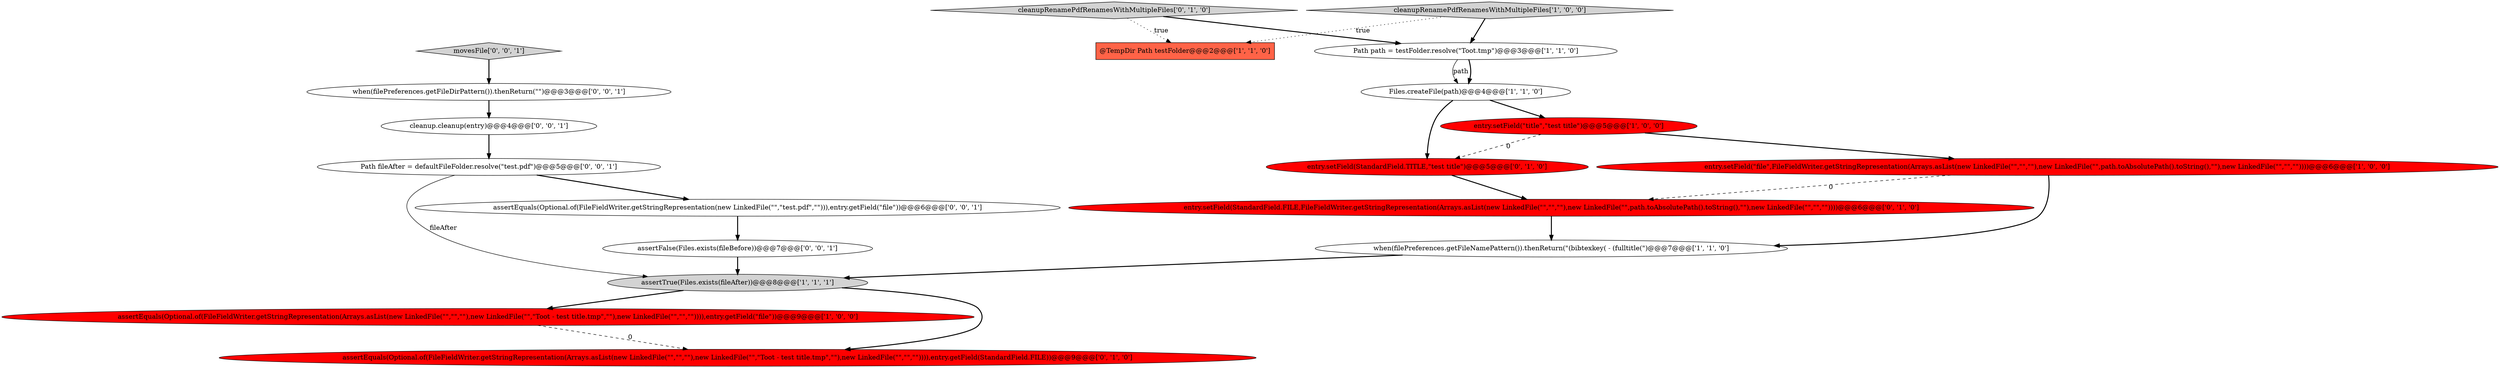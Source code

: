 digraph {
17 [style = filled, label = "assertEquals(Optional.of(FileFieldWriter.getStringRepresentation(new LinkedFile(\"\",\"test.pdf\",\"\"))),entry.getField(\"file\"))@@@6@@@['0', '0', '1']", fillcolor = white, shape = ellipse image = "AAA0AAABBB3BBB"];
10 [style = filled, label = "entry.setField(StandardField.TITLE,\"test title\")@@@5@@@['0', '1', '0']", fillcolor = red, shape = ellipse image = "AAA1AAABBB2BBB"];
12 [style = filled, label = "assertEquals(Optional.of(FileFieldWriter.getStringRepresentation(Arrays.asList(new LinkedFile(\"\",\"\",\"\"),new LinkedFile(\"\",\"Toot - test title.tmp\",\"\"),new LinkedFile(\"\",\"\",\"\")))),entry.getField(StandardField.FILE))@@@9@@@['0', '1', '0']", fillcolor = red, shape = ellipse image = "AAA1AAABBB2BBB"];
0 [style = filled, label = "Path path = testFolder.resolve(\"Toot.tmp\")@@@3@@@['1', '1', '0']", fillcolor = white, shape = ellipse image = "AAA0AAABBB1BBB"];
4 [style = filled, label = "entry.setField(\"title\",\"test title\")@@@5@@@['1', '0', '0']", fillcolor = red, shape = ellipse image = "AAA1AAABBB1BBB"];
5 [style = filled, label = "entry.setField(\"file\",FileFieldWriter.getStringRepresentation(Arrays.asList(new LinkedFile(\"\",\"\",\"\"),new LinkedFile(\"\",path.toAbsolutePath().toString(),\"\"),new LinkedFile(\"\",\"\",\"\"))))@@@6@@@['1', '0', '0']", fillcolor = red, shape = ellipse image = "AAA1AAABBB1BBB"];
11 [style = filled, label = "entry.setField(StandardField.FILE,FileFieldWriter.getStringRepresentation(Arrays.asList(new LinkedFile(\"\",\"\",\"\"),new LinkedFile(\"\",path.toAbsolutePath().toString(),\"\"),new LinkedFile(\"\",\"\",\"\"))))@@@6@@@['0', '1', '0']", fillcolor = red, shape = ellipse image = "AAA1AAABBB2BBB"];
6 [style = filled, label = "@TempDir Path testFolder@@@2@@@['1', '1', '0']", fillcolor = tomato, shape = box image = "AAA0AAABBB1BBB"];
16 [style = filled, label = "when(filePreferences.getFileDirPattern()).thenReturn(\"\")@@@3@@@['0', '0', '1']", fillcolor = white, shape = ellipse image = "AAA0AAABBB3BBB"];
3 [style = filled, label = "assertEquals(Optional.of(FileFieldWriter.getStringRepresentation(Arrays.asList(new LinkedFile(\"\",\"\",\"\"),new LinkedFile(\"\",\"Toot - test title.tmp\",\"\"),new LinkedFile(\"\",\"\",\"\")))),entry.getField(\"file\"))@@@9@@@['1', '0', '0']", fillcolor = red, shape = ellipse image = "AAA1AAABBB1BBB"];
13 [style = filled, label = "assertFalse(Files.exists(fileBefore))@@@7@@@['0', '0', '1']", fillcolor = white, shape = ellipse image = "AAA0AAABBB3BBB"];
14 [style = filled, label = "Path fileAfter = defaultFileFolder.resolve(\"test.pdf\")@@@5@@@['0', '0', '1']", fillcolor = white, shape = ellipse image = "AAA0AAABBB3BBB"];
18 [style = filled, label = "cleanup.cleanup(entry)@@@4@@@['0', '0', '1']", fillcolor = white, shape = ellipse image = "AAA0AAABBB3BBB"];
7 [style = filled, label = "assertTrue(Files.exists(fileAfter))@@@8@@@['1', '1', '1']", fillcolor = lightgray, shape = ellipse image = "AAA0AAABBB1BBB"];
9 [style = filled, label = "cleanupRenamePdfRenamesWithMultipleFiles['0', '1', '0']", fillcolor = lightgray, shape = diamond image = "AAA0AAABBB2BBB"];
15 [style = filled, label = "movesFile['0', '0', '1']", fillcolor = lightgray, shape = diamond image = "AAA0AAABBB3BBB"];
2 [style = filled, label = "when(filePreferences.getFileNamePattern()).thenReturn(\"(bibtexkey( - (fulltitle(\")@@@7@@@['1', '1', '0']", fillcolor = white, shape = ellipse image = "AAA0AAABBB1BBB"];
8 [style = filled, label = "cleanupRenamePdfRenamesWithMultipleFiles['1', '0', '0']", fillcolor = lightgray, shape = diamond image = "AAA0AAABBB1BBB"];
1 [style = filled, label = "Files.createFile(path)@@@4@@@['1', '1', '0']", fillcolor = white, shape = ellipse image = "AAA0AAABBB1BBB"];
1->4 [style = bold, label=""];
16->18 [style = bold, label=""];
9->0 [style = bold, label=""];
7->12 [style = bold, label=""];
14->17 [style = bold, label=""];
15->16 [style = bold, label=""];
9->6 [style = dotted, label="true"];
11->2 [style = bold, label=""];
14->7 [style = solid, label="fileAfter"];
7->3 [style = bold, label=""];
8->0 [style = bold, label=""];
5->2 [style = bold, label=""];
8->6 [style = dotted, label="true"];
3->12 [style = dashed, label="0"];
5->11 [style = dashed, label="0"];
13->7 [style = bold, label=""];
0->1 [style = bold, label=""];
17->13 [style = bold, label=""];
2->7 [style = bold, label=""];
0->1 [style = solid, label="path"];
4->10 [style = dashed, label="0"];
1->10 [style = bold, label=""];
4->5 [style = bold, label=""];
18->14 [style = bold, label=""];
10->11 [style = bold, label=""];
}
